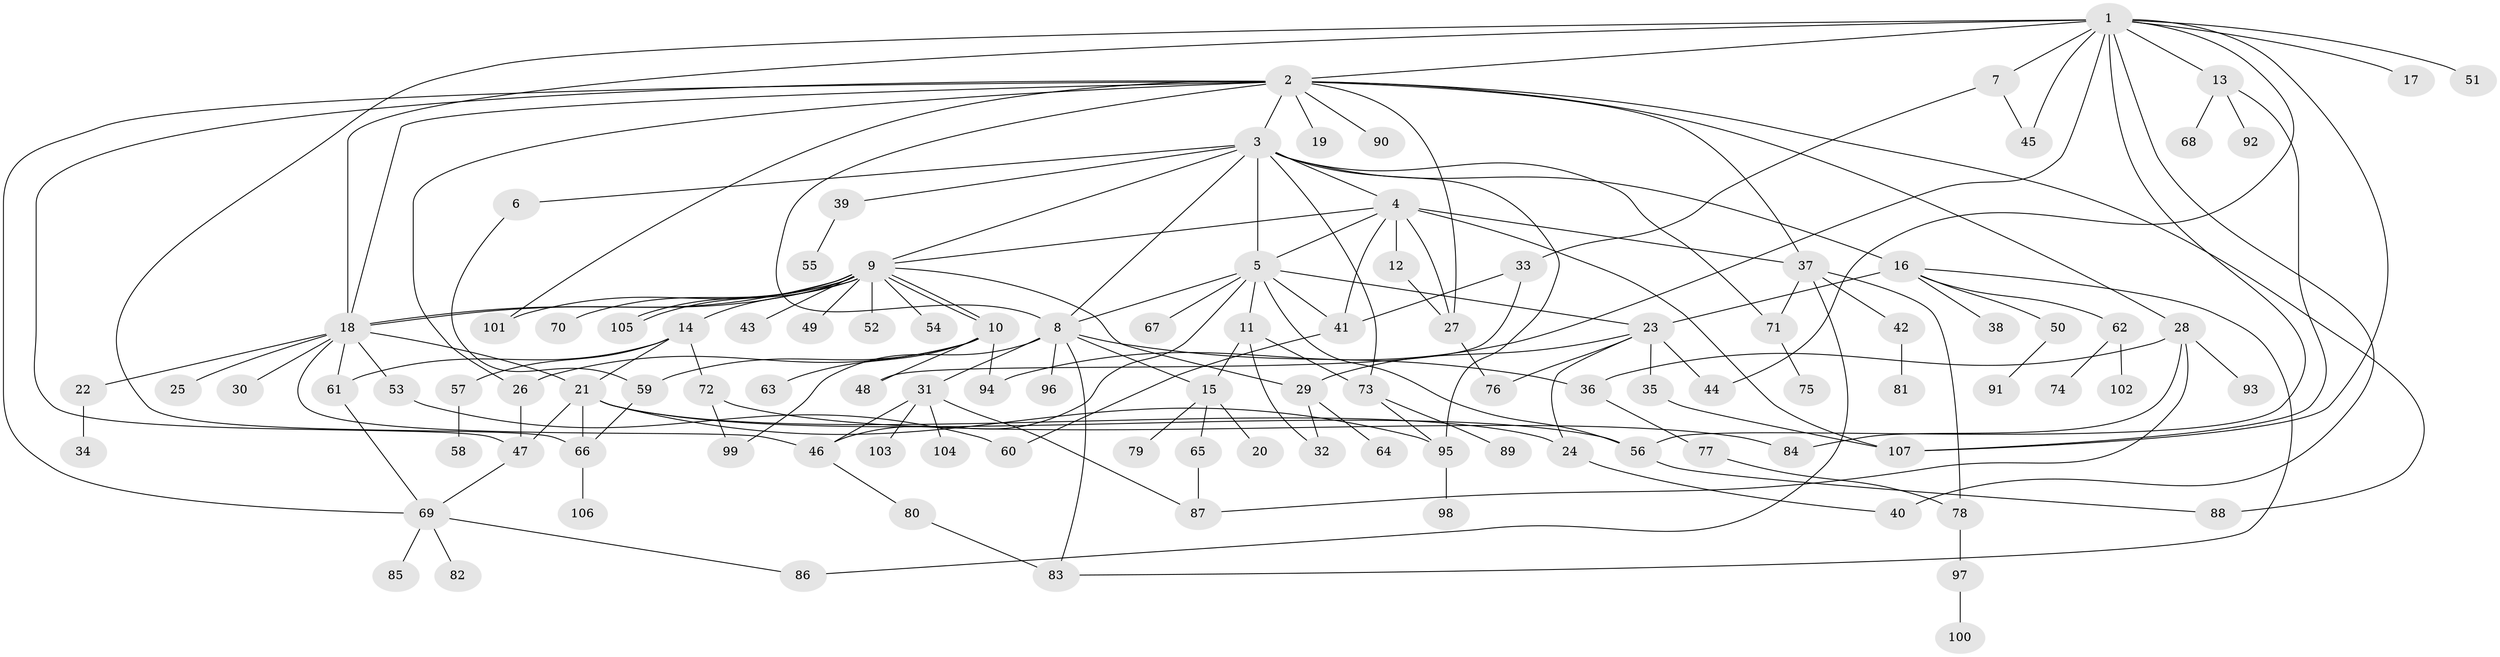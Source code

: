 // Generated by graph-tools (version 1.1) at 2025/26/03/09/25 03:26:05]
// undirected, 107 vertices, 164 edges
graph export_dot {
graph [start="1"]
  node [color=gray90,style=filled];
  1;
  2;
  3;
  4;
  5;
  6;
  7;
  8;
  9;
  10;
  11;
  12;
  13;
  14;
  15;
  16;
  17;
  18;
  19;
  20;
  21;
  22;
  23;
  24;
  25;
  26;
  27;
  28;
  29;
  30;
  31;
  32;
  33;
  34;
  35;
  36;
  37;
  38;
  39;
  40;
  41;
  42;
  43;
  44;
  45;
  46;
  47;
  48;
  49;
  50;
  51;
  52;
  53;
  54;
  55;
  56;
  57;
  58;
  59;
  60;
  61;
  62;
  63;
  64;
  65;
  66;
  67;
  68;
  69;
  70;
  71;
  72;
  73;
  74;
  75;
  76;
  77;
  78;
  79;
  80;
  81;
  82;
  83;
  84;
  85;
  86;
  87;
  88;
  89;
  90;
  91;
  92;
  93;
  94;
  95;
  96;
  97;
  98;
  99;
  100;
  101;
  102;
  103;
  104;
  105;
  106;
  107;
  1 -- 2;
  1 -- 7;
  1 -- 13;
  1 -- 17;
  1 -- 18;
  1 -- 40;
  1 -- 44;
  1 -- 45;
  1 -- 51;
  1 -- 56;
  1 -- 66;
  1 -- 94;
  1 -- 107;
  2 -- 3;
  2 -- 8;
  2 -- 18;
  2 -- 19;
  2 -- 26;
  2 -- 27;
  2 -- 28;
  2 -- 37;
  2 -- 47;
  2 -- 69;
  2 -- 88;
  2 -- 90;
  2 -- 101;
  3 -- 4;
  3 -- 5;
  3 -- 6;
  3 -- 8;
  3 -- 9;
  3 -- 16;
  3 -- 39;
  3 -- 71;
  3 -- 73;
  3 -- 95;
  4 -- 5;
  4 -- 9;
  4 -- 12;
  4 -- 27;
  4 -- 37;
  4 -- 41;
  4 -- 107;
  5 -- 8;
  5 -- 11;
  5 -- 23;
  5 -- 41;
  5 -- 46;
  5 -- 56;
  5 -- 67;
  6 -- 59;
  7 -- 33;
  7 -- 45;
  8 -- 15;
  8 -- 31;
  8 -- 36;
  8 -- 83;
  8 -- 96;
  8 -- 99;
  9 -- 10;
  9 -- 10;
  9 -- 14;
  9 -- 18;
  9 -- 18;
  9 -- 29;
  9 -- 43;
  9 -- 49;
  9 -- 52;
  9 -- 54;
  9 -- 70;
  9 -- 101;
  9 -- 105;
  9 -- 105;
  10 -- 26;
  10 -- 48;
  10 -- 59;
  10 -- 63;
  10 -- 94;
  11 -- 15;
  11 -- 32;
  11 -- 73;
  12 -- 27;
  13 -- 68;
  13 -- 92;
  13 -- 107;
  14 -- 21;
  14 -- 57;
  14 -- 61;
  14 -- 72;
  15 -- 20;
  15 -- 65;
  15 -- 79;
  16 -- 23;
  16 -- 38;
  16 -- 50;
  16 -- 62;
  16 -- 83;
  18 -- 21;
  18 -- 22;
  18 -- 25;
  18 -- 30;
  18 -- 46;
  18 -- 53;
  18 -- 61;
  21 -- 24;
  21 -- 47;
  21 -- 56;
  21 -- 66;
  21 -- 95;
  22 -- 34;
  23 -- 24;
  23 -- 29;
  23 -- 35;
  23 -- 44;
  23 -- 76;
  24 -- 40;
  26 -- 47;
  27 -- 76;
  28 -- 36;
  28 -- 84;
  28 -- 87;
  28 -- 93;
  29 -- 32;
  29 -- 64;
  31 -- 46;
  31 -- 87;
  31 -- 103;
  31 -- 104;
  33 -- 41;
  33 -- 48;
  35 -- 107;
  36 -- 77;
  37 -- 42;
  37 -- 71;
  37 -- 78;
  37 -- 86;
  39 -- 55;
  41 -- 60;
  42 -- 81;
  46 -- 80;
  47 -- 69;
  50 -- 91;
  53 -- 60;
  56 -- 88;
  57 -- 58;
  59 -- 66;
  61 -- 69;
  62 -- 74;
  62 -- 102;
  65 -- 87;
  66 -- 106;
  69 -- 82;
  69 -- 85;
  69 -- 86;
  71 -- 75;
  72 -- 84;
  72 -- 99;
  73 -- 89;
  73 -- 95;
  77 -- 78;
  78 -- 97;
  80 -- 83;
  95 -- 98;
  97 -- 100;
}
